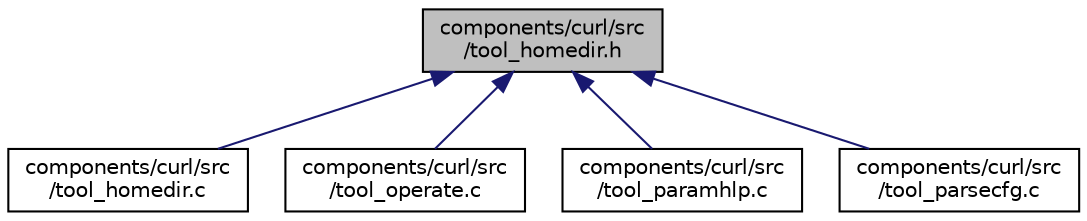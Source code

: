 digraph "components/curl/src/tool_homedir.h"
{
  edge [fontname="Helvetica",fontsize="10",labelfontname="Helvetica",labelfontsize="10"];
  node [fontname="Helvetica",fontsize="10",shape=record];
  Node23 [label="components/curl/src\l/tool_homedir.h",height=0.2,width=0.4,color="black", fillcolor="grey75", style="filled", fontcolor="black"];
  Node23 -> Node24 [dir="back",color="midnightblue",fontsize="10",style="solid",fontname="Helvetica"];
  Node24 [label="components/curl/src\l/tool_homedir.c",height=0.2,width=0.4,color="black", fillcolor="white", style="filled",URL="$tool__homedir_8c.html"];
  Node23 -> Node25 [dir="back",color="midnightblue",fontsize="10",style="solid",fontname="Helvetica"];
  Node25 [label="components/curl/src\l/tool_operate.c",height=0.2,width=0.4,color="black", fillcolor="white", style="filled",URL="$tool__operate_8c.html"];
  Node23 -> Node26 [dir="back",color="midnightblue",fontsize="10",style="solid",fontname="Helvetica"];
  Node26 [label="components/curl/src\l/tool_paramhlp.c",height=0.2,width=0.4,color="black", fillcolor="white", style="filled",URL="$tool__paramhlp_8c.html"];
  Node23 -> Node27 [dir="back",color="midnightblue",fontsize="10",style="solid",fontname="Helvetica"];
  Node27 [label="components/curl/src\l/tool_parsecfg.c",height=0.2,width=0.4,color="black", fillcolor="white", style="filled",URL="$tool__parsecfg_8c.html"];
}
